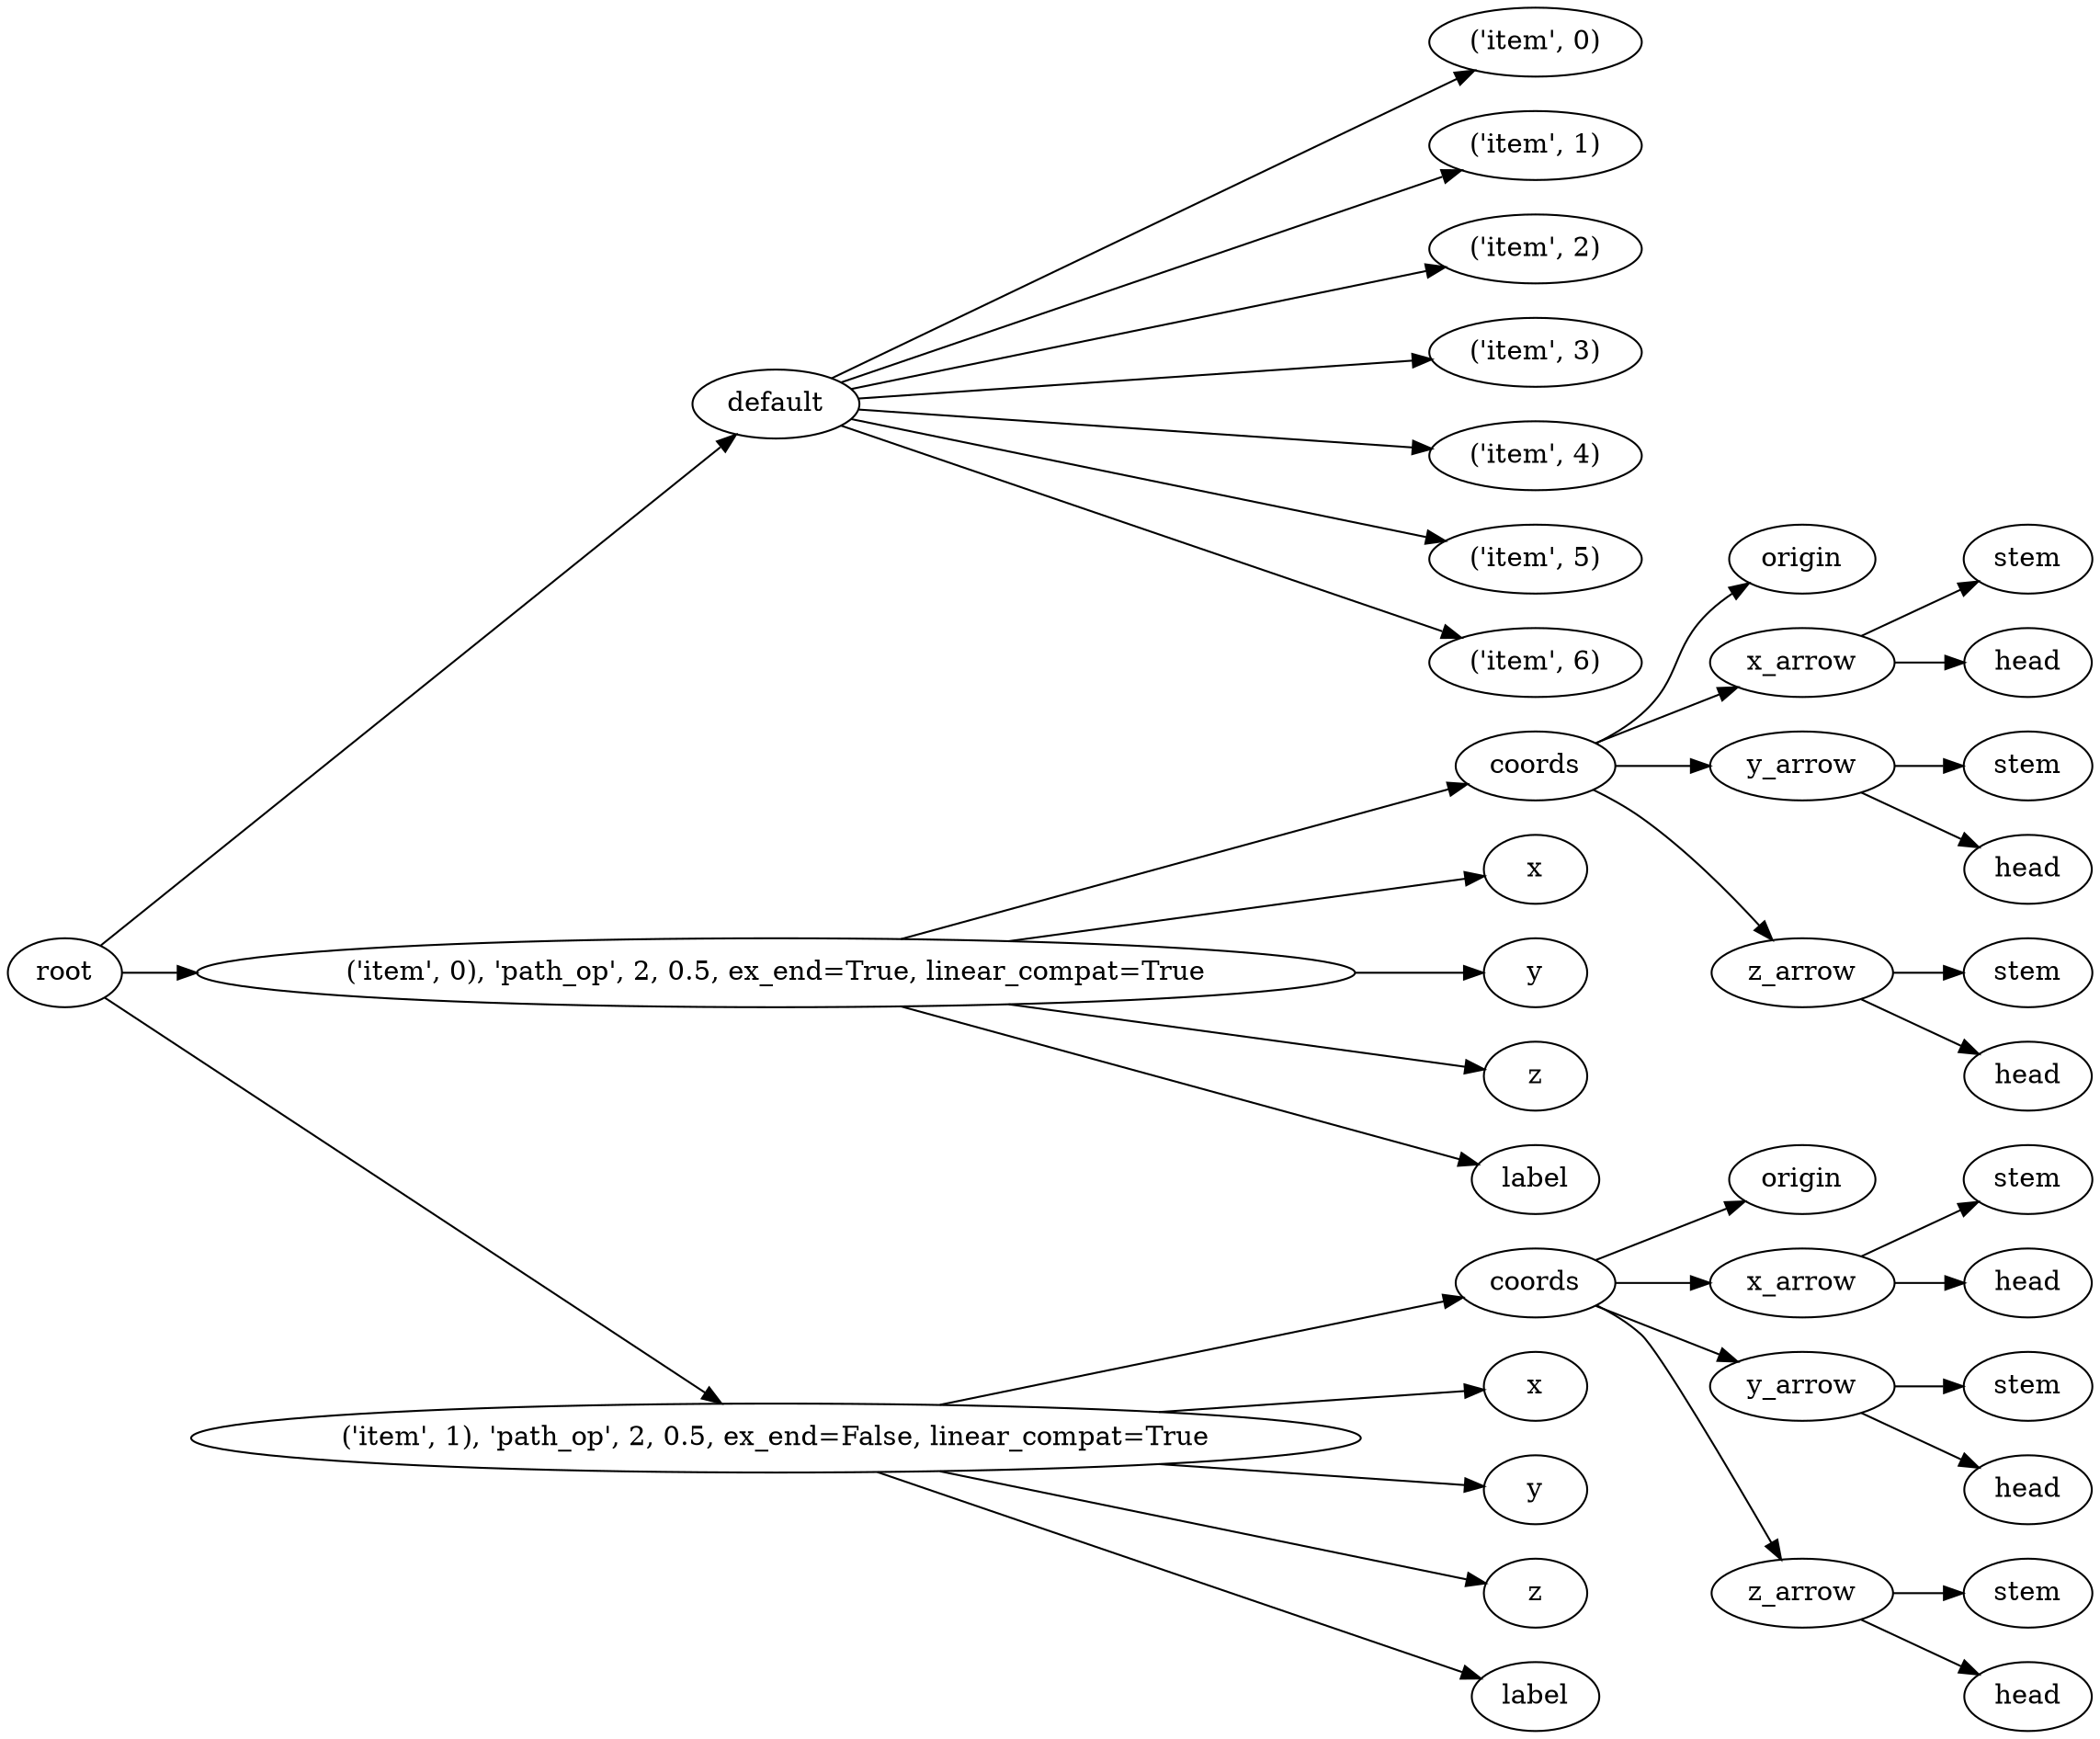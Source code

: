 digraph default {
	graph [rankdir=LR]
	root_1 [label=root href="javascript:s=&quot;\(\)\nNone&quot;; console.log(s); alert(s);"]
	default_2 [label=default href="javascript:s=&quot;\(&#x27;default&#x27;,\)\nExtrudedSequence&quot;; console.log(s); alert(s);" tooltip=ExtrudedSequence]
	item_3 [label="\('item',\ 0\)" href="javascript:s=&quot;\(&#x27;default&#x27;,\ \(&#x27;item&#x27;,\ 0\)\)\nLinearExtrude&quot;; console.log(s); alert(s);" tooltip=LinearExtrude]
	item_4 [label="\('item',\ 1\)" href="javascript:s=&quot;\(&#x27;default&#x27;,\ \(&#x27;item&#x27;,\ 1\)\)\nRotateExtrude&quot;; console.log(s); alert(s);" tooltip=RotateExtrude]
	item_5 [label="\('item',\ 2\)" href="javascript:s=&quot;\(&#x27;default&#x27;,\ \(&#x27;item&#x27;,\ 2\)\)\nRotateExtrude&quot;; console.log(s); alert(s);" tooltip=RotateExtrude]
	item_6 [label="\('item',\ 3\)" href="javascript:s=&quot;\(&#x27;default&#x27;,\ \(&#x27;item&#x27;,\ 3\)\)\nLinearExtrude&quot;; console.log(s); alert(s);" tooltip=LinearExtrude]
	item_7 [label="\('item',\ 4\)" href="javascript:s=&quot;\(&#x27;default&#x27;,\ \(&#x27;item&#x27;,\ 4\)\)\nLinearExtrude&quot;; console.log(s); alert(s);" tooltip=LinearExtrude]
	item_8 [label="\('item',\ 5\)" href="javascript:s=&quot;\(&#x27;default&#x27;,\ \(&#x27;item&#x27;,\ 5\)\)\nLinearExtrude&quot;; console.log(s); alert(s);" tooltip=LinearExtrude]
	item_9 [label="\('item',\ 6\)" href="javascript:s=&quot;\(&#x27;default&#x27;,\ \(&#x27;item&#x27;,\ 6\)\)\nRotateExtrude&quot;; console.log(s); alert(s);" tooltip=RotateExtrude]
	10 [label="\('item',\ 0\),\ 'path_op',\ 2,\ 0\.5,\ ex_end=True,\ linear_compat=True" href="javascript:s=&quot;\(&quot;\(&#x27;item&#x27;,\ 0\),\ &#x27;path_op&#x27;,\ 2,\ 0\.5,\ ex_end=True,\ linear_compat=True&quot;,\)\nAnnotatedCoordinates&quot;; console.log(s); alert(s);" tooltip=AnnotatedCoordinates]
	coords_11 [label=coords href="javascript:s=&quot;\(&quot;\(&#x27;item&#x27;,\ 0\),\ &#x27;path_op&#x27;,\ 2,\ 0\.5,\ ex_end=True,\ linear_compat=True&quot;,\ &#x27;coords&#x27;\)\nCoordinates&quot;; console.log(s); alert(s);" tooltip=Coordinates]
	origin_12 [label=origin href="javascript:s=&quot;\(&quot;\(&#x27;item&#x27;,\ 0\),\ &#x27;path_op&#x27;,\ 2,\ 0\.5,\ ex_end=True,\ linear_compat=True&quot;,\ &#x27;coords&#x27;,\ &#x27;origin&#x27;\)\nCoordinatesCage&quot;; console.log(s); alert(s);" tooltip=CoordinatesCage]
	x_arrow_13 [label=x_arrow href="javascript:s=&quot;\(&quot;\(&#x27;item&#x27;,\ 0\),\ &#x27;path_op&#x27;,\ 2,\ 0\.5,\ ex_end=True,\ linear_compat=True&quot;,\ &#x27;coords&#x27;,\ &#x27;x_arrow&#x27;\)\nArrow&quot;; console.log(s); alert(s);" tooltip=Arrow]
	stem_14 [label=stem href="javascript:s=&quot;\(&quot;\(&#x27;item&#x27;,\ 0\),\ &#x27;path_op&#x27;,\ 2,\ 0\.5,\ ex_end=True,\ linear_compat=True&quot;,\ &#x27;coords&#x27;,\ &#x27;x_arrow&#x27;,\ &#x27;stem&#x27;\)\nCone&quot;; console.log(s); alert(s);" tooltip=Cone]
	head_15 [label=head href="javascript:s=&quot;\(&quot;\(&#x27;item&#x27;,\ 0\),\ &#x27;path_op&#x27;,\ 2,\ 0\.5,\ ex_end=True,\ linear_compat=True&quot;,\ &#x27;coords&#x27;,\ &#x27;x_arrow&#x27;,\ &#x27;head&#x27;\)\nCone&quot;; console.log(s); alert(s);" tooltip=Cone]
	y_arrow_16 [label=y_arrow href="javascript:s=&quot;\(&quot;\(&#x27;item&#x27;,\ 0\),\ &#x27;path_op&#x27;,\ 2,\ 0\.5,\ ex_end=True,\ linear_compat=True&quot;,\ &#x27;coords&#x27;,\ &#x27;y_arrow&#x27;\)\nArrow&quot;; console.log(s); alert(s);" tooltip=Arrow]
	stem_17 [label=stem href="javascript:s=&quot;\(&quot;\(&#x27;item&#x27;,\ 0\),\ &#x27;path_op&#x27;,\ 2,\ 0\.5,\ ex_end=True,\ linear_compat=True&quot;,\ &#x27;coords&#x27;,\ &#x27;y_arrow&#x27;,\ &#x27;stem&#x27;\)\nCone&quot;; console.log(s); alert(s);" tooltip=Cone]
	head_18 [label=head href="javascript:s=&quot;\(&quot;\(&#x27;item&#x27;,\ 0\),\ &#x27;path_op&#x27;,\ 2,\ 0\.5,\ ex_end=True,\ linear_compat=True&quot;,\ &#x27;coords&#x27;,\ &#x27;y_arrow&#x27;,\ &#x27;head&#x27;\)\nCone&quot;; console.log(s); alert(s);" tooltip=Cone]
	z_arrow_19 [label=z_arrow href="javascript:s=&quot;\(&quot;\(&#x27;item&#x27;,\ 0\),\ &#x27;path_op&#x27;,\ 2,\ 0\.5,\ ex_end=True,\ linear_compat=True&quot;,\ &#x27;coords&#x27;,\ &#x27;z_arrow&#x27;\)\nArrow&quot;; console.log(s); alert(s);" tooltip=Arrow]
	stem_20 [label=stem href="javascript:s=&quot;\(&quot;\(&#x27;item&#x27;,\ 0\),\ &#x27;path_op&#x27;,\ 2,\ 0\.5,\ ex_end=True,\ linear_compat=True&quot;,\ &#x27;coords&#x27;,\ &#x27;z_arrow&#x27;,\ &#x27;stem&#x27;\)\nCone&quot;; console.log(s); alert(s);" tooltip=Cone]
	head_21 [label=head href="javascript:s=&quot;\(&quot;\(&#x27;item&#x27;,\ 0\),\ &#x27;path_op&#x27;,\ 2,\ 0\.5,\ ex_end=True,\ linear_compat=True&quot;,\ &#x27;coords&#x27;,\ &#x27;z_arrow&#x27;,\ &#x27;head&#x27;\)\nCone&quot;; console.log(s); alert(s);" tooltip=Cone]
	x_22 [label=x href="javascript:s=&quot;\(&quot;\(&#x27;item&#x27;,\ 0\),\ &#x27;path_op&#x27;,\ 2,\ 0\.5,\ ex_end=True,\ linear_compat=True&quot;,\ &#x27;x&#x27;\)\nText&quot;; console.log(s); alert(s);" tooltip=Text]
	y_23 [label=y href="javascript:s=&quot;\(&quot;\(&#x27;item&#x27;,\ 0\),\ &#x27;path_op&#x27;,\ 2,\ 0\.5,\ ex_end=True,\ linear_compat=True&quot;,\ &#x27;y&#x27;\)\nText&quot;; console.log(s); alert(s);" tooltip=Text]
	z_24 [label=z href="javascript:s=&quot;\(&quot;\(&#x27;item&#x27;,\ 0\),\ &#x27;path_op&#x27;,\ 2,\ 0\.5,\ ex_end=True,\ linear_compat=True&quot;,\ &#x27;z&#x27;\)\nText&quot;; console.log(s); alert(s);" tooltip=Text]
	label_25 [label=label href="javascript:s=&quot;\(&quot;\(&#x27;item&#x27;,\ 0\),\ &#x27;path_op&#x27;,\ 2,\ 0\.5,\ ex_end=True,\ linear_compat=True&quot;,\ &#x27;label&#x27;\)\nText&quot;; console.log(s); alert(s);" tooltip=Text]
	26 [label="\('item',\ 1\),\ 'path_op',\ 2,\ 0\.5,\ ex_end=False,\ linear_compat=True" href="javascript:s=&quot;\(&quot;\(&#x27;item&#x27;,\ 1\),\ &#x27;path_op&#x27;,\ 2,\ 0\.5,\ ex_end=False,\ linear_compat=True&quot;,\)\nAnnotatedCoordinates&quot;; console.log(s); alert(s);" tooltip=AnnotatedCoordinates]
	coords_27 [label=coords href="javascript:s=&quot;\(&quot;\(&#x27;item&#x27;,\ 1\),\ &#x27;path_op&#x27;,\ 2,\ 0\.5,\ ex_end=False,\ linear_compat=True&quot;,\ &#x27;coords&#x27;\)\nCoordinates&quot;; console.log(s); alert(s);" tooltip=Coordinates]
	origin_28 [label=origin href="javascript:s=&quot;\(&quot;\(&#x27;item&#x27;,\ 1\),\ &#x27;path_op&#x27;,\ 2,\ 0\.5,\ ex_end=False,\ linear_compat=True&quot;,\ &#x27;coords&#x27;,\ &#x27;origin&#x27;\)\nCoordinatesCage&quot;; console.log(s); alert(s);" tooltip=CoordinatesCage]
	x_arrow_29 [label=x_arrow href="javascript:s=&quot;\(&quot;\(&#x27;item&#x27;,\ 1\),\ &#x27;path_op&#x27;,\ 2,\ 0\.5,\ ex_end=False,\ linear_compat=True&quot;,\ &#x27;coords&#x27;,\ &#x27;x_arrow&#x27;\)\nArrow&quot;; console.log(s); alert(s);" tooltip=Arrow]
	stem_30 [label=stem href="javascript:s=&quot;\(&quot;\(&#x27;item&#x27;,\ 1\),\ &#x27;path_op&#x27;,\ 2,\ 0\.5,\ ex_end=False,\ linear_compat=True&quot;,\ &#x27;coords&#x27;,\ &#x27;x_arrow&#x27;,\ &#x27;stem&#x27;\)\nCone&quot;; console.log(s); alert(s);" tooltip=Cone]
	head_31 [label=head href="javascript:s=&quot;\(&quot;\(&#x27;item&#x27;,\ 1\),\ &#x27;path_op&#x27;,\ 2,\ 0\.5,\ ex_end=False,\ linear_compat=True&quot;,\ &#x27;coords&#x27;,\ &#x27;x_arrow&#x27;,\ &#x27;head&#x27;\)\nCone&quot;; console.log(s); alert(s);" tooltip=Cone]
	y_arrow_32 [label=y_arrow href="javascript:s=&quot;\(&quot;\(&#x27;item&#x27;,\ 1\),\ &#x27;path_op&#x27;,\ 2,\ 0\.5,\ ex_end=False,\ linear_compat=True&quot;,\ &#x27;coords&#x27;,\ &#x27;y_arrow&#x27;\)\nArrow&quot;; console.log(s); alert(s);" tooltip=Arrow]
	stem_33 [label=stem href="javascript:s=&quot;\(&quot;\(&#x27;item&#x27;,\ 1\),\ &#x27;path_op&#x27;,\ 2,\ 0\.5,\ ex_end=False,\ linear_compat=True&quot;,\ &#x27;coords&#x27;,\ &#x27;y_arrow&#x27;,\ &#x27;stem&#x27;\)\nCone&quot;; console.log(s); alert(s);" tooltip=Cone]
	head_34 [label=head href="javascript:s=&quot;\(&quot;\(&#x27;item&#x27;,\ 1\),\ &#x27;path_op&#x27;,\ 2,\ 0\.5,\ ex_end=False,\ linear_compat=True&quot;,\ &#x27;coords&#x27;,\ &#x27;y_arrow&#x27;,\ &#x27;head&#x27;\)\nCone&quot;; console.log(s); alert(s);" tooltip=Cone]
	z_arrow_35 [label=z_arrow href="javascript:s=&quot;\(&quot;\(&#x27;item&#x27;,\ 1\),\ &#x27;path_op&#x27;,\ 2,\ 0\.5,\ ex_end=False,\ linear_compat=True&quot;,\ &#x27;coords&#x27;,\ &#x27;z_arrow&#x27;\)\nArrow&quot;; console.log(s); alert(s);" tooltip=Arrow]
	stem_36 [label=stem href="javascript:s=&quot;\(&quot;\(&#x27;item&#x27;,\ 1\),\ &#x27;path_op&#x27;,\ 2,\ 0\.5,\ ex_end=False,\ linear_compat=True&quot;,\ &#x27;coords&#x27;,\ &#x27;z_arrow&#x27;,\ &#x27;stem&#x27;\)\nCone&quot;; console.log(s); alert(s);" tooltip=Cone]
	head_37 [label=head href="javascript:s=&quot;\(&quot;\(&#x27;item&#x27;,\ 1\),\ &#x27;path_op&#x27;,\ 2,\ 0\.5,\ ex_end=False,\ linear_compat=True&quot;,\ &#x27;coords&#x27;,\ &#x27;z_arrow&#x27;,\ &#x27;head&#x27;\)\nCone&quot;; console.log(s); alert(s);" tooltip=Cone]
	x_38 [label=x href="javascript:s=&quot;\(&quot;\(&#x27;item&#x27;,\ 1\),\ &#x27;path_op&#x27;,\ 2,\ 0\.5,\ ex_end=False,\ linear_compat=True&quot;,\ &#x27;x&#x27;\)\nText&quot;; console.log(s); alert(s);" tooltip=Text]
	y_39 [label=y href="javascript:s=&quot;\(&quot;\(&#x27;item&#x27;,\ 1\),\ &#x27;path_op&#x27;,\ 2,\ 0\.5,\ ex_end=False,\ linear_compat=True&quot;,\ &#x27;y&#x27;\)\nText&quot;; console.log(s); alert(s);" tooltip=Text]
	z_40 [label=z href="javascript:s=&quot;\(&quot;\(&#x27;item&#x27;,\ 1\),\ &#x27;path_op&#x27;,\ 2,\ 0\.5,\ ex_end=False,\ linear_compat=True&quot;,\ &#x27;z&#x27;\)\nText&quot;; console.log(s); alert(s);" tooltip=Text]
	label_41 [label=label href="javascript:s=&quot;\(&quot;\(&#x27;item&#x27;,\ 1\),\ &#x27;path_op&#x27;,\ 2,\ 0\.5,\ ex_end=False,\ linear_compat=True&quot;,\ &#x27;label&#x27;\)\nText&quot;; console.log(s); alert(s);" tooltip=Text]
	root_1 -> default_2
	default_2 -> item_3
	default_2 -> item_4
	default_2 -> item_5
	default_2 -> item_6
	default_2 -> item_7
	default_2 -> item_8
	default_2 -> item_9
	root_1 -> 10
	10 -> coords_11
	coords_11 -> origin_12
	coords_11 -> x_arrow_13
	x_arrow_13 -> stem_14
	x_arrow_13 -> head_15
	coords_11 -> y_arrow_16
	y_arrow_16 -> stem_17
	y_arrow_16 -> head_18
	coords_11 -> z_arrow_19
	z_arrow_19 -> stem_20
	z_arrow_19 -> head_21
	10 -> x_22
	10 -> y_23
	10 -> z_24
	10 -> label_25
	root_1 -> 26
	26 -> coords_27
	coords_27 -> origin_28
	coords_27 -> x_arrow_29
	x_arrow_29 -> stem_30
	x_arrow_29 -> head_31
	coords_27 -> y_arrow_32
	y_arrow_32 -> stem_33
	y_arrow_32 -> head_34
	coords_27 -> z_arrow_35
	z_arrow_35 -> stem_36
	z_arrow_35 -> head_37
	26 -> x_38
	26 -> y_39
	26 -> z_40
	26 -> label_41
}
